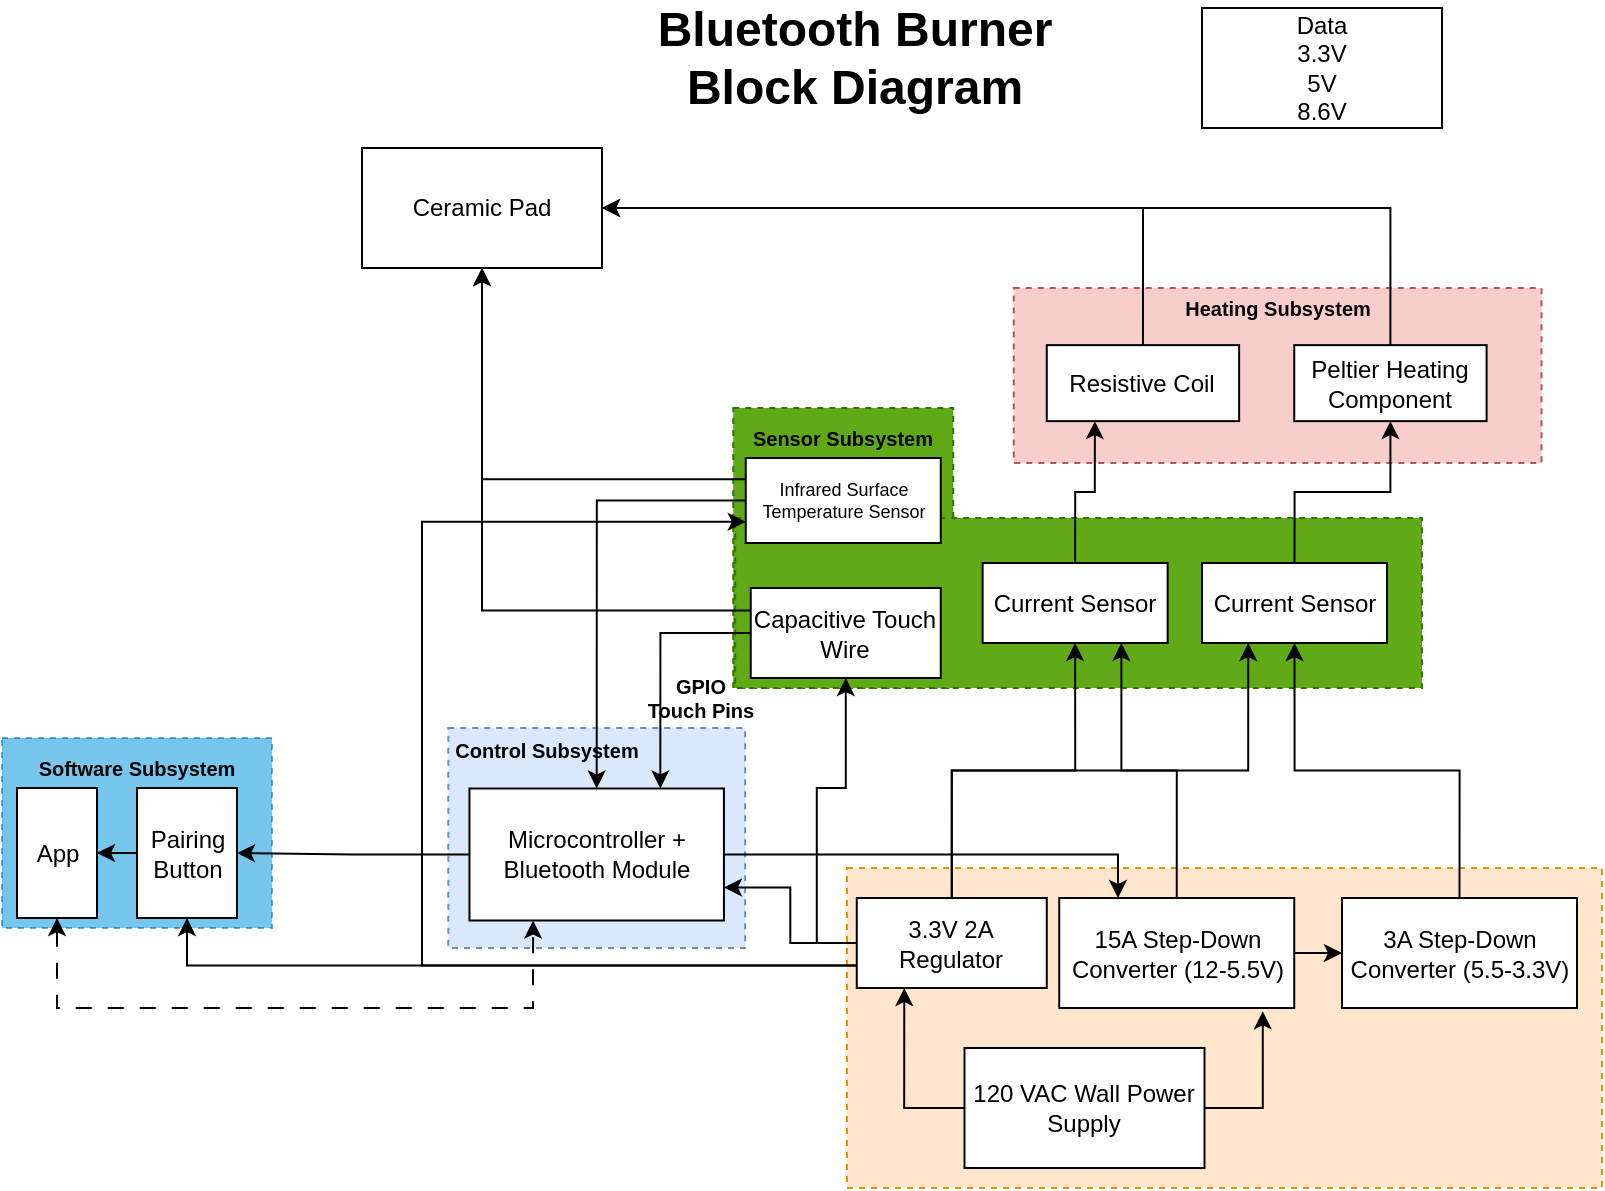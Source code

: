 <mxfile version="23.1.5" type="github">
  <diagram id="R2lEEEUBdFMjLlhIrx00" name="Page-1">
    <mxGraphModel dx="1373" dy="742" grid="1" gridSize="10" guides="1" tooltips="1" connect="1" arrows="1" fold="1" page="1" pageScale="1" pageWidth="850" pageHeight="1100" math="0" shadow="0" extFonts="Permanent Marker^https://fonts.googleapis.com/css?family=Permanent+Marker">
      <root>
        <mxCell id="0" />
        <mxCell id="1" parent="0" />
        <mxCell id="Lt4sIG0qt5cg9dwQDyGw-117" value="" style="rounded=0;whiteSpace=wrap;html=1;fillColor=#f8cecc;strokeColor=#b85450;dashed=1;container=0;" parent="1" vertex="1">
          <mxGeometry x="525.88" y="230" width="263.88" height="87.5" as="geometry" />
        </mxCell>
        <mxCell id="Lt4sIG0qt5cg9dwQDyGw-119" value="" style="rounded=0;whiteSpace=wrap;html=1;fillColor=#60a917;strokeColor=#2D7600;fontColor=#ffffff;dashed=1;" parent="1" vertex="1">
          <mxGeometry x="385.63" y="290" width="110" height="140" as="geometry" />
        </mxCell>
        <mxCell id="qraEgwC79fjRJJOxNa_y-46" value="" style="rounded=0;whiteSpace=wrap;html=1;fillColor=#60a917;strokeColor=#2D7600;fontColor=#ffffff;dashed=1;" parent="1" vertex="1">
          <mxGeometry x="386.59" y="345" width="343.41" height="85" as="geometry" />
        </mxCell>
        <mxCell id="qraEgwC79fjRJJOxNa_y-37" value="" style="rounded=0;whiteSpace=wrap;html=1;fillColor=#ffe6cc;strokeColor=#d79b00;dashed=1;" parent="1" vertex="1">
          <mxGeometry x="442.5" y="520" width="377.5" height="160" as="geometry" />
        </mxCell>
        <mxCell id="qraEgwC79fjRJJOxNa_y-48" value="" style="group" parent="1" vertex="1" connectable="0">
          <mxGeometry x="243.14" y="450" width="148.43" height="110" as="geometry" />
        </mxCell>
        <mxCell id="Lt4sIG0qt5cg9dwQDyGw-118" value="" style="rounded=0;whiteSpace=wrap;html=1;fillColor=#dae8fc;strokeColor=#6c8ebf;dashed=1;" parent="qraEgwC79fjRJJOxNa_y-48" vertex="1">
          <mxGeometry width="148.43" height="110.0" as="geometry" />
        </mxCell>
        <mxCell id="Lt4sIG0qt5cg9dwQDyGw-2" value="Microcontroller + Bluetooth Module" style="rounded=0;whiteSpace=wrap;html=1;" parent="qraEgwC79fjRJJOxNa_y-48" vertex="1">
          <mxGeometry x="10.602" y="30.25" width="127.226" height="66" as="geometry" />
        </mxCell>
        <UserObject label="Control Subsystem" placeholders="1" name="Variable" id="qraEgwC79fjRJJOxNa_y-67">
          <mxCell style="text;html=1;strokeColor=none;fillColor=none;align=center;verticalAlign=middle;whiteSpace=wrap;overflow=hidden;fontSize=10;fontStyle=1" parent="qraEgwC79fjRJJOxNa_y-48" vertex="1">
            <mxGeometry x="-8.938" width="116.624" height="22" as="geometry" />
          </mxCell>
        </UserObject>
        <mxCell id="qraEgwC79fjRJJOxNa_y-33" style="edgeStyle=orthogonalEdgeStyle;rounded=0;orthogonalLoop=1;jettySize=auto;html=1;exitX=0;exitY=0.5;exitDx=0;exitDy=0;entryX=0.75;entryY=0;entryDx=0;entryDy=0;" parent="1" source="qraEgwC79fjRJJOxNa_y-6" target="Lt4sIG0qt5cg9dwQDyGw-2" edge="1">
          <mxGeometry relative="1" as="geometry" />
        </mxCell>
        <mxCell id="Lt4sIG0qt5cg9dwQDyGw-6" value="Ceramic Pad" style="rounded=0;whiteSpace=wrap;html=1;" parent="1" vertex="1">
          <mxGeometry x="200" y="160" width="120" height="60" as="geometry" />
        </mxCell>
        <mxCell id="Lt4sIG0qt5cg9dwQDyGw-110" value="" style="group" parent="1" vertex="1" connectable="0">
          <mxGeometry x="385.63" y="100" width="120" height="80" as="geometry" />
        </mxCell>
        <mxCell id="Lt4sIG0qt5cg9dwQDyGw-73" value="Bluetooth Burner&lt;br&gt;Block Diagram" style="text;strokeColor=none;fillColor=none;html=1;fontSize=24;fontStyle=1;verticalAlign=middle;align=center;" parent="Lt4sIG0qt5cg9dwQDyGw-110" vertex="1">
          <mxGeometry x="30" width="60" height="30" as="geometry" />
        </mxCell>
        <mxCell id="qraEgwC79fjRJJOxNa_y-49" value="" style="group" parent="1" vertex="1" connectable="0">
          <mxGeometry x="20" y="455" width="135" height="95" as="geometry" />
        </mxCell>
        <mxCell id="Lt4sIG0qt5cg9dwQDyGw-126" value="" style="rounded=0;whiteSpace=wrap;html=1;fillColor=#1ba1e2;fontColor=#ffffff;strokeColor=#006EAF;opacity=60;dashed=1;" parent="qraEgwC79fjRJJOxNa_y-49" vertex="1">
          <mxGeometry width="135" height="95" as="geometry" />
        </mxCell>
        <mxCell id="qraEgwC79fjRJJOxNa_y-50" value="" style="edgeStyle=orthogonalEdgeStyle;rounded=0;orthogonalLoop=1;jettySize=auto;html=1;startArrow=classic;startFill=1;endArrow=none;endFill=0;" parent="qraEgwC79fjRJJOxNa_y-49" source="Lt4sIG0qt5cg9dwQDyGw-19" target="HviYj5k7WsrF9Fkv7oXZ-1" edge="1">
          <mxGeometry relative="1" as="geometry" />
        </mxCell>
        <mxCell id="Lt4sIG0qt5cg9dwQDyGw-19" value="App" style="rounded=0;whiteSpace=wrap;html=1;" parent="qraEgwC79fjRJJOxNa_y-49" vertex="1">
          <mxGeometry x="7.5" y="25" width="40" height="65" as="geometry" />
        </mxCell>
        <UserObject label="Software Subsystem" placeholders="1" name="Variable" id="Lt4sIG0qt5cg9dwQDyGw-128">
          <mxCell style="text;html=1;strokeColor=none;fillColor=none;align=center;verticalAlign=middle;whiteSpace=wrap;overflow=hidden;fontSize=10;fontStyle=1" parent="qraEgwC79fjRJJOxNa_y-49" vertex="1">
            <mxGeometry x="13.13" y="5" width="108.75" height="20" as="geometry" />
          </mxCell>
        </UserObject>
        <mxCell id="HviYj5k7WsrF9Fkv7oXZ-1" value="Pairing Button" style="rounded=0;whiteSpace=wrap;html=1;" parent="qraEgwC79fjRJJOxNa_y-49" vertex="1">
          <mxGeometry x="67.5" y="25" width="50" height="65" as="geometry" />
        </mxCell>
        <UserObject label="GPIO Touch Pins" placeholders="1" name="Variable" id="qraEgwC79fjRJJOxNa_y-68">
          <mxCell style="text;html=1;strokeColor=none;fillColor=none;align=center;verticalAlign=middle;whiteSpace=wrap;overflow=hidden;fontSize=10;fontStyle=1" parent="1" vertex="1">
            <mxGeometry x="340" y="420" width="58.75" height="30" as="geometry" />
          </mxCell>
        </UserObject>
        <mxCell id="HiyRN5I2vMWk7KIYHkQ8-1" style="edgeStyle=orthogonalEdgeStyle;rounded=0;orthogonalLoop=1;jettySize=auto;html=1;exitX=0;exitY=0.5;exitDx=0;exitDy=0;entryX=1;entryY=0.5;entryDx=0;entryDy=0;" parent="1" source="Lt4sIG0qt5cg9dwQDyGw-2" target="HviYj5k7WsrF9Fkv7oXZ-1" edge="1">
          <mxGeometry relative="1" as="geometry" />
        </mxCell>
        <mxCell id="HiyRN5I2vMWk7KIYHkQ8-4" style="edgeStyle=orthogonalEdgeStyle;rounded=0;orthogonalLoop=1;jettySize=auto;html=1;exitX=0;exitY=0.5;exitDx=0;exitDy=0;entryX=0.5;entryY=0;entryDx=0;entryDy=0;" parent="1" source="Lt4sIG0qt5cg9dwQDyGw-4" target="Lt4sIG0qt5cg9dwQDyGw-2" edge="1">
          <mxGeometry relative="1" as="geometry" />
        </mxCell>
        <mxCell id="jp2hRJiwT73V6jLLSagm-27" style="edgeStyle=orthogonalEdgeStyle;rounded=0;orthogonalLoop=1;jettySize=auto;html=1;exitX=0;exitY=0.5;exitDx=0;exitDy=0;entryX=0.25;entryY=1;entryDx=0;entryDy=0;" edge="1" parent="1" source="Lt4sIG0qt5cg9dwQDyGw-8" target="qraEgwC79fjRJJOxNa_y-2">
          <mxGeometry relative="1" as="geometry" />
        </mxCell>
        <mxCell id="Lt4sIG0qt5cg9dwQDyGw-8" value="120 VAC Wall Power Supply" style="rounded=0;whiteSpace=wrap;html=1;" parent="1" vertex="1">
          <mxGeometry x="501.25" y="610" width="120" height="60" as="geometry" />
        </mxCell>
        <mxCell id="jp2hRJiwT73V6jLLSagm-23" style="edgeStyle=orthogonalEdgeStyle;rounded=0;orthogonalLoop=1;jettySize=auto;html=1;exitX=0.5;exitY=0;exitDx=0;exitDy=0;entryX=0.5;entryY=1;entryDx=0;entryDy=0;" edge="1" parent="1" source="qraEgwC79fjRJJOxNa_y-2" target="qraEgwC79fjRJJOxNa_y-31">
          <mxGeometry relative="1" as="geometry" />
        </mxCell>
        <mxCell id="jp2hRJiwT73V6jLLSagm-24" style="edgeStyle=orthogonalEdgeStyle;rounded=0;orthogonalLoop=1;jettySize=auto;html=1;exitX=0.5;exitY=0;exitDx=0;exitDy=0;entryX=0.25;entryY=1;entryDx=0;entryDy=0;" edge="1" parent="1" source="qraEgwC79fjRJJOxNa_y-2" target="jp2hRJiwT73V6jLLSagm-10">
          <mxGeometry relative="1" as="geometry" />
        </mxCell>
        <mxCell id="jp2hRJiwT73V6jLLSagm-35" style="edgeStyle=orthogonalEdgeStyle;rounded=0;orthogonalLoop=1;jettySize=auto;html=1;exitX=0;exitY=0.5;exitDx=0;exitDy=0;entryX=1;entryY=0.75;entryDx=0;entryDy=0;" edge="1" parent="1" source="qraEgwC79fjRJJOxNa_y-2" target="Lt4sIG0qt5cg9dwQDyGw-2">
          <mxGeometry relative="1" as="geometry" />
        </mxCell>
        <mxCell id="jp2hRJiwT73V6jLLSagm-37" style="edgeStyle=orthogonalEdgeStyle;rounded=0;orthogonalLoop=1;jettySize=auto;html=1;exitX=0;exitY=0.5;exitDx=0;exitDy=0;entryX=0.5;entryY=1;entryDx=0;entryDy=0;" edge="1" parent="1" source="qraEgwC79fjRJJOxNa_y-2" target="qraEgwC79fjRJJOxNa_y-6">
          <mxGeometry relative="1" as="geometry" />
        </mxCell>
        <mxCell id="jp2hRJiwT73V6jLLSagm-42" style="edgeStyle=orthogonalEdgeStyle;rounded=0;orthogonalLoop=1;jettySize=auto;html=1;exitX=0;exitY=0.75;exitDx=0;exitDy=0;entryX=0;entryY=0.75;entryDx=0;entryDy=0;" edge="1" parent="1" source="qraEgwC79fjRJJOxNa_y-2" target="Lt4sIG0qt5cg9dwQDyGw-4">
          <mxGeometry relative="1" as="geometry">
            <Array as="points">
              <mxPoint x="230" y="569" />
              <mxPoint x="230" y="347" />
            </Array>
          </mxGeometry>
        </mxCell>
        <mxCell id="jp2hRJiwT73V6jLLSagm-44" style="edgeStyle=orthogonalEdgeStyle;rounded=0;orthogonalLoop=1;jettySize=auto;html=1;exitX=0;exitY=0.75;exitDx=0;exitDy=0;entryX=0.5;entryY=1;entryDx=0;entryDy=0;" edge="1" parent="1" source="qraEgwC79fjRJJOxNa_y-2" target="HviYj5k7WsrF9Fkv7oXZ-1">
          <mxGeometry relative="1" as="geometry" />
        </mxCell>
        <mxCell id="qraEgwC79fjRJJOxNa_y-2" value="3.3V 2A Regulator" style="rounded=0;whiteSpace=wrap;html=1;" parent="1" vertex="1">
          <mxGeometry x="447.39" y="535" width="95" height="45" as="geometry" />
        </mxCell>
        <mxCell id="jp2hRJiwT73V6jLLSagm-32" style="edgeStyle=orthogonalEdgeStyle;rounded=0;orthogonalLoop=1;jettySize=auto;html=1;exitX=1;exitY=0.5;exitDx=0;exitDy=0;entryX=0;entryY=0.5;entryDx=0;entryDy=0;" edge="1" parent="1" source="qraEgwC79fjRJJOxNa_y-3" target="jp2hRJiwT73V6jLLSagm-28">
          <mxGeometry relative="1" as="geometry" />
        </mxCell>
        <mxCell id="jp2hRJiwT73V6jLLSagm-33" style="edgeStyle=orthogonalEdgeStyle;rounded=0;orthogonalLoop=1;jettySize=auto;html=1;exitX=0.5;exitY=0;exitDx=0;exitDy=0;entryX=0.75;entryY=1;entryDx=0;entryDy=0;" edge="1" parent="1" source="qraEgwC79fjRJJOxNa_y-3" target="qraEgwC79fjRJJOxNa_y-31">
          <mxGeometry relative="1" as="geometry" />
        </mxCell>
        <mxCell id="qraEgwC79fjRJJOxNa_y-3" value="15A Step-Down Converter (12-5.5V)" style="rounded=0;whiteSpace=wrap;html=1;" parent="1" vertex="1">
          <mxGeometry x="548.62" y="535" width="117.5" height="55" as="geometry" />
        </mxCell>
        <mxCell id="HiyRN5I2vMWk7KIYHkQ8-55" style="edgeStyle=orthogonalEdgeStyle;rounded=0;orthogonalLoop=1;jettySize=auto;html=1;exitX=0.5;exitY=0;exitDx=0;exitDy=0;entryX=0.25;entryY=1;entryDx=0;entryDy=0;" parent="1" source="qraEgwC79fjRJJOxNa_y-31" target="HiyRN5I2vMWk7KIYHkQ8-54" edge="1">
          <mxGeometry relative="1" as="geometry" />
        </mxCell>
        <mxCell id="qraEgwC79fjRJJOxNa_y-31" value="Current Sensor" style="rounded=0;whiteSpace=wrap;html=1;" parent="1" vertex="1">
          <mxGeometry x="510.32" y="367.5" width="92.5" height="40" as="geometry" />
        </mxCell>
        <mxCell id="jp2hRJiwT73V6jLLSagm-43" style="edgeStyle=orthogonalEdgeStyle;rounded=0;orthogonalLoop=1;jettySize=auto;html=1;exitX=0;exitY=0.25;exitDx=0;exitDy=0;entryX=0.5;entryY=1;entryDx=0;entryDy=0;" edge="1" parent="1" source="Lt4sIG0qt5cg9dwQDyGw-4" target="Lt4sIG0qt5cg9dwQDyGw-6">
          <mxGeometry relative="1" as="geometry" />
        </mxCell>
        <mxCell id="Lt4sIG0qt5cg9dwQDyGw-4" value="Infrared Surface Temperature Sensor" style="rounded=0;whiteSpace=wrap;html=1;fontSize=9;" parent="1" vertex="1">
          <mxGeometry x="391.88" y="315" width="97.5" height="42.5" as="geometry" />
        </mxCell>
        <mxCell id="HiyRN5I2vMWk7KIYHkQ8-41" style="edgeStyle=orthogonalEdgeStyle;rounded=0;orthogonalLoop=1;jettySize=auto;html=1;exitX=0;exitY=0.25;exitDx=0;exitDy=0;entryX=0.5;entryY=1;entryDx=0;entryDy=0;" parent="1" source="qraEgwC79fjRJJOxNa_y-6" target="Lt4sIG0qt5cg9dwQDyGw-6" edge="1">
          <mxGeometry relative="1" as="geometry" />
        </mxCell>
        <mxCell id="qraEgwC79fjRJJOxNa_y-6" value="Capacitive Touch Wire" style="rounded=0;whiteSpace=wrap;html=1;" parent="1" vertex="1">
          <mxGeometry x="394.38" y="380" width="95" height="45" as="geometry" />
        </mxCell>
        <UserObject label="Sensor Subsystem" placeholders="1" name="Variable" id="qraEgwC79fjRJJOxNa_y-32">
          <mxCell style="text;html=1;strokeColor=none;fillColor=none;align=center;verticalAlign=middle;whiteSpace=wrap;overflow=hidden;fontSize=10;fontStyle=1" parent="1" vertex="1">
            <mxGeometry x="380" y="295" width="121.25" height="20" as="geometry" />
          </mxCell>
        </UserObject>
        <mxCell id="HiyRN5I2vMWk7KIYHkQ8-42" value="Data&lt;br&gt;3.3V&lt;br&gt;5V&lt;br&gt;8.6V" style="rounded=0;whiteSpace=wrap;html=1;" parent="1" vertex="1">
          <mxGeometry x="620" y="90" width="120" height="60" as="geometry" />
        </mxCell>
        <mxCell id="jp2hRJiwT73V6jLLSagm-41" style="edgeStyle=orthogonalEdgeStyle;rounded=0;orthogonalLoop=1;jettySize=auto;html=1;exitX=0.5;exitY=0;exitDx=0;exitDy=0;entryX=1;entryY=0.5;entryDx=0;entryDy=0;" edge="1" parent="1" source="Lt4sIG0qt5cg9dwQDyGw-3" target="Lt4sIG0qt5cg9dwQDyGw-6">
          <mxGeometry relative="1" as="geometry" />
        </mxCell>
        <mxCell id="Lt4sIG0qt5cg9dwQDyGw-3" value="Peltier Heating Component" style="rounded=0;whiteSpace=wrap;html=1;" parent="1" vertex="1">
          <mxGeometry x="666.12" y="258.57" width="96.18" height="38" as="geometry" />
        </mxCell>
        <UserObject label="Heating Subsystem" placeholders="1" name="Variable" id="Lt4sIG0qt5cg9dwQDyGw-121">
          <mxCell style="text;html=1;strokeColor=none;fillColor=none;align=center;verticalAlign=middle;whiteSpace=wrap;overflow=hidden;fontSize=10;fontStyle=1" parent="1" vertex="1">
            <mxGeometry x="589.02" y="230" width="137.61" height="20" as="geometry" />
          </mxCell>
        </UserObject>
        <mxCell id="jp2hRJiwT73V6jLLSagm-2" style="edgeStyle=orthogonalEdgeStyle;rounded=0;orthogonalLoop=1;jettySize=auto;html=1;exitX=0.5;exitY=0;exitDx=0;exitDy=0;entryX=1;entryY=0.5;entryDx=0;entryDy=0;" edge="1" parent="1" source="HiyRN5I2vMWk7KIYHkQ8-54" target="Lt4sIG0qt5cg9dwQDyGw-6">
          <mxGeometry relative="1" as="geometry" />
        </mxCell>
        <mxCell id="HiyRN5I2vMWk7KIYHkQ8-54" value="Resistive Coil" style="rounded=0;whiteSpace=wrap;html=1;" parent="1" vertex="1">
          <mxGeometry x="542.39" y="258.57" width="96.18" height="38" as="geometry" />
        </mxCell>
        <mxCell id="jp2hRJiwT73V6jLLSagm-1" style="edgeStyle=orthogonalEdgeStyle;rounded=0;orthogonalLoop=1;jettySize=auto;html=1;exitX=0.5;exitY=1;exitDx=0;exitDy=0;entryX=0.25;entryY=1;entryDx=0;entryDy=0;dashed=1;dashPattern=8 8;startArrow=classic;startFill=1;" edge="1" parent="1" source="Lt4sIG0qt5cg9dwQDyGw-19" target="Lt4sIG0qt5cg9dwQDyGw-2">
          <mxGeometry relative="1" as="geometry">
            <Array as="points">
              <mxPoint x="48" y="590" />
              <mxPoint x="286" y="590" />
            </Array>
          </mxGeometry>
        </mxCell>
        <mxCell id="jp2hRJiwT73V6jLLSagm-12" style="edgeStyle=orthogonalEdgeStyle;rounded=0;orthogonalLoop=1;jettySize=auto;html=1;exitX=0.5;exitY=0;exitDx=0;exitDy=0;entryX=0.5;entryY=1;entryDx=0;entryDy=0;" edge="1" parent="1" source="jp2hRJiwT73V6jLLSagm-10" target="Lt4sIG0qt5cg9dwQDyGw-3">
          <mxGeometry relative="1" as="geometry" />
        </mxCell>
        <mxCell id="jp2hRJiwT73V6jLLSagm-10" value="Current Sensor" style="rounded=0;whiteSpace=wrap;html=1;" vertex="1" parent="1">
          <mxGeometry x="620" y="367.5" width="92.5" height="40" as="geometry" />
        </mxCell>
        <mxCell id="jp2hRJiwT73V6jLLSagm-17" style="edgeStyle=orthogonalEdgeStyle;rounded=0;orthogonalLoop=1;jettySize=auto;html=1;exitX=1;exitY=0.5;exitDx=0;exitDy=0;entryX=0.25;entryY=0;entryDx=0;entryDy=0;" edge="1" parent="1" source="Lt4sIG0qt5cg9dwQDyGw-2" target="qraEgwC79fjRJJOxNa_y-3">
          <mxGeometry relative="1" as="geometry" />
        </mxCell>
        <mxCell id="jp2hRJiwT73V6jLLSagm-34" style="edgeStyle=orthogonalEdgeStyle;rounded=0;orthogonalLoop=1;jettySize=auto;html=1;exitX=0.5;exitY=0;exitDx=0;exitDy=0;entryX=0.5;entryY=1;entryDx=0;entryDy=0;" edge="1" parent="1" source="jp2hRJiwT73V6jLLSagm-28" target="jp2hRJiwT73V6jLLSagm-10">
          <mxGeometry relative="1" as="geometry" />
        </mxCell>
        <mxCell id="jp2hRJiwT73V6jLLSagm-28" value="3A Step-Down Converter (5.5-3.3V)" style="rounded=0;whiteSpace=wrap;html=1;" vertex="1" parent="1">
          <mxGeometry x="690" y="535" width="117.5" height="55" as="geometry" />
        </mxCell>
        <mxCell id="jp2hRJiwT73V6jLLSagm-39" style="edgeStyle=orthogonalEdgeStyle;rounded=0;orthogonalLoop=1;jettySize=auto;html=1;exitX=1;exitY=0.5;exitDx=0;exitDy=0;entryX=0.866;entryY=1.03;entryDx=0;entryDy=0;entryPerimeter=0;" edge="1" parent="1" source="Lt4sIG0qt5cg9dwQDyGw-8" target="qraEgwC79fjRJJOxNa_y-3">
          <mxGeometry relative="1" as="geometry" />
        </mxCell>
      </root>
    </mxGraphModel>
  </diagram>
</mxfile>
